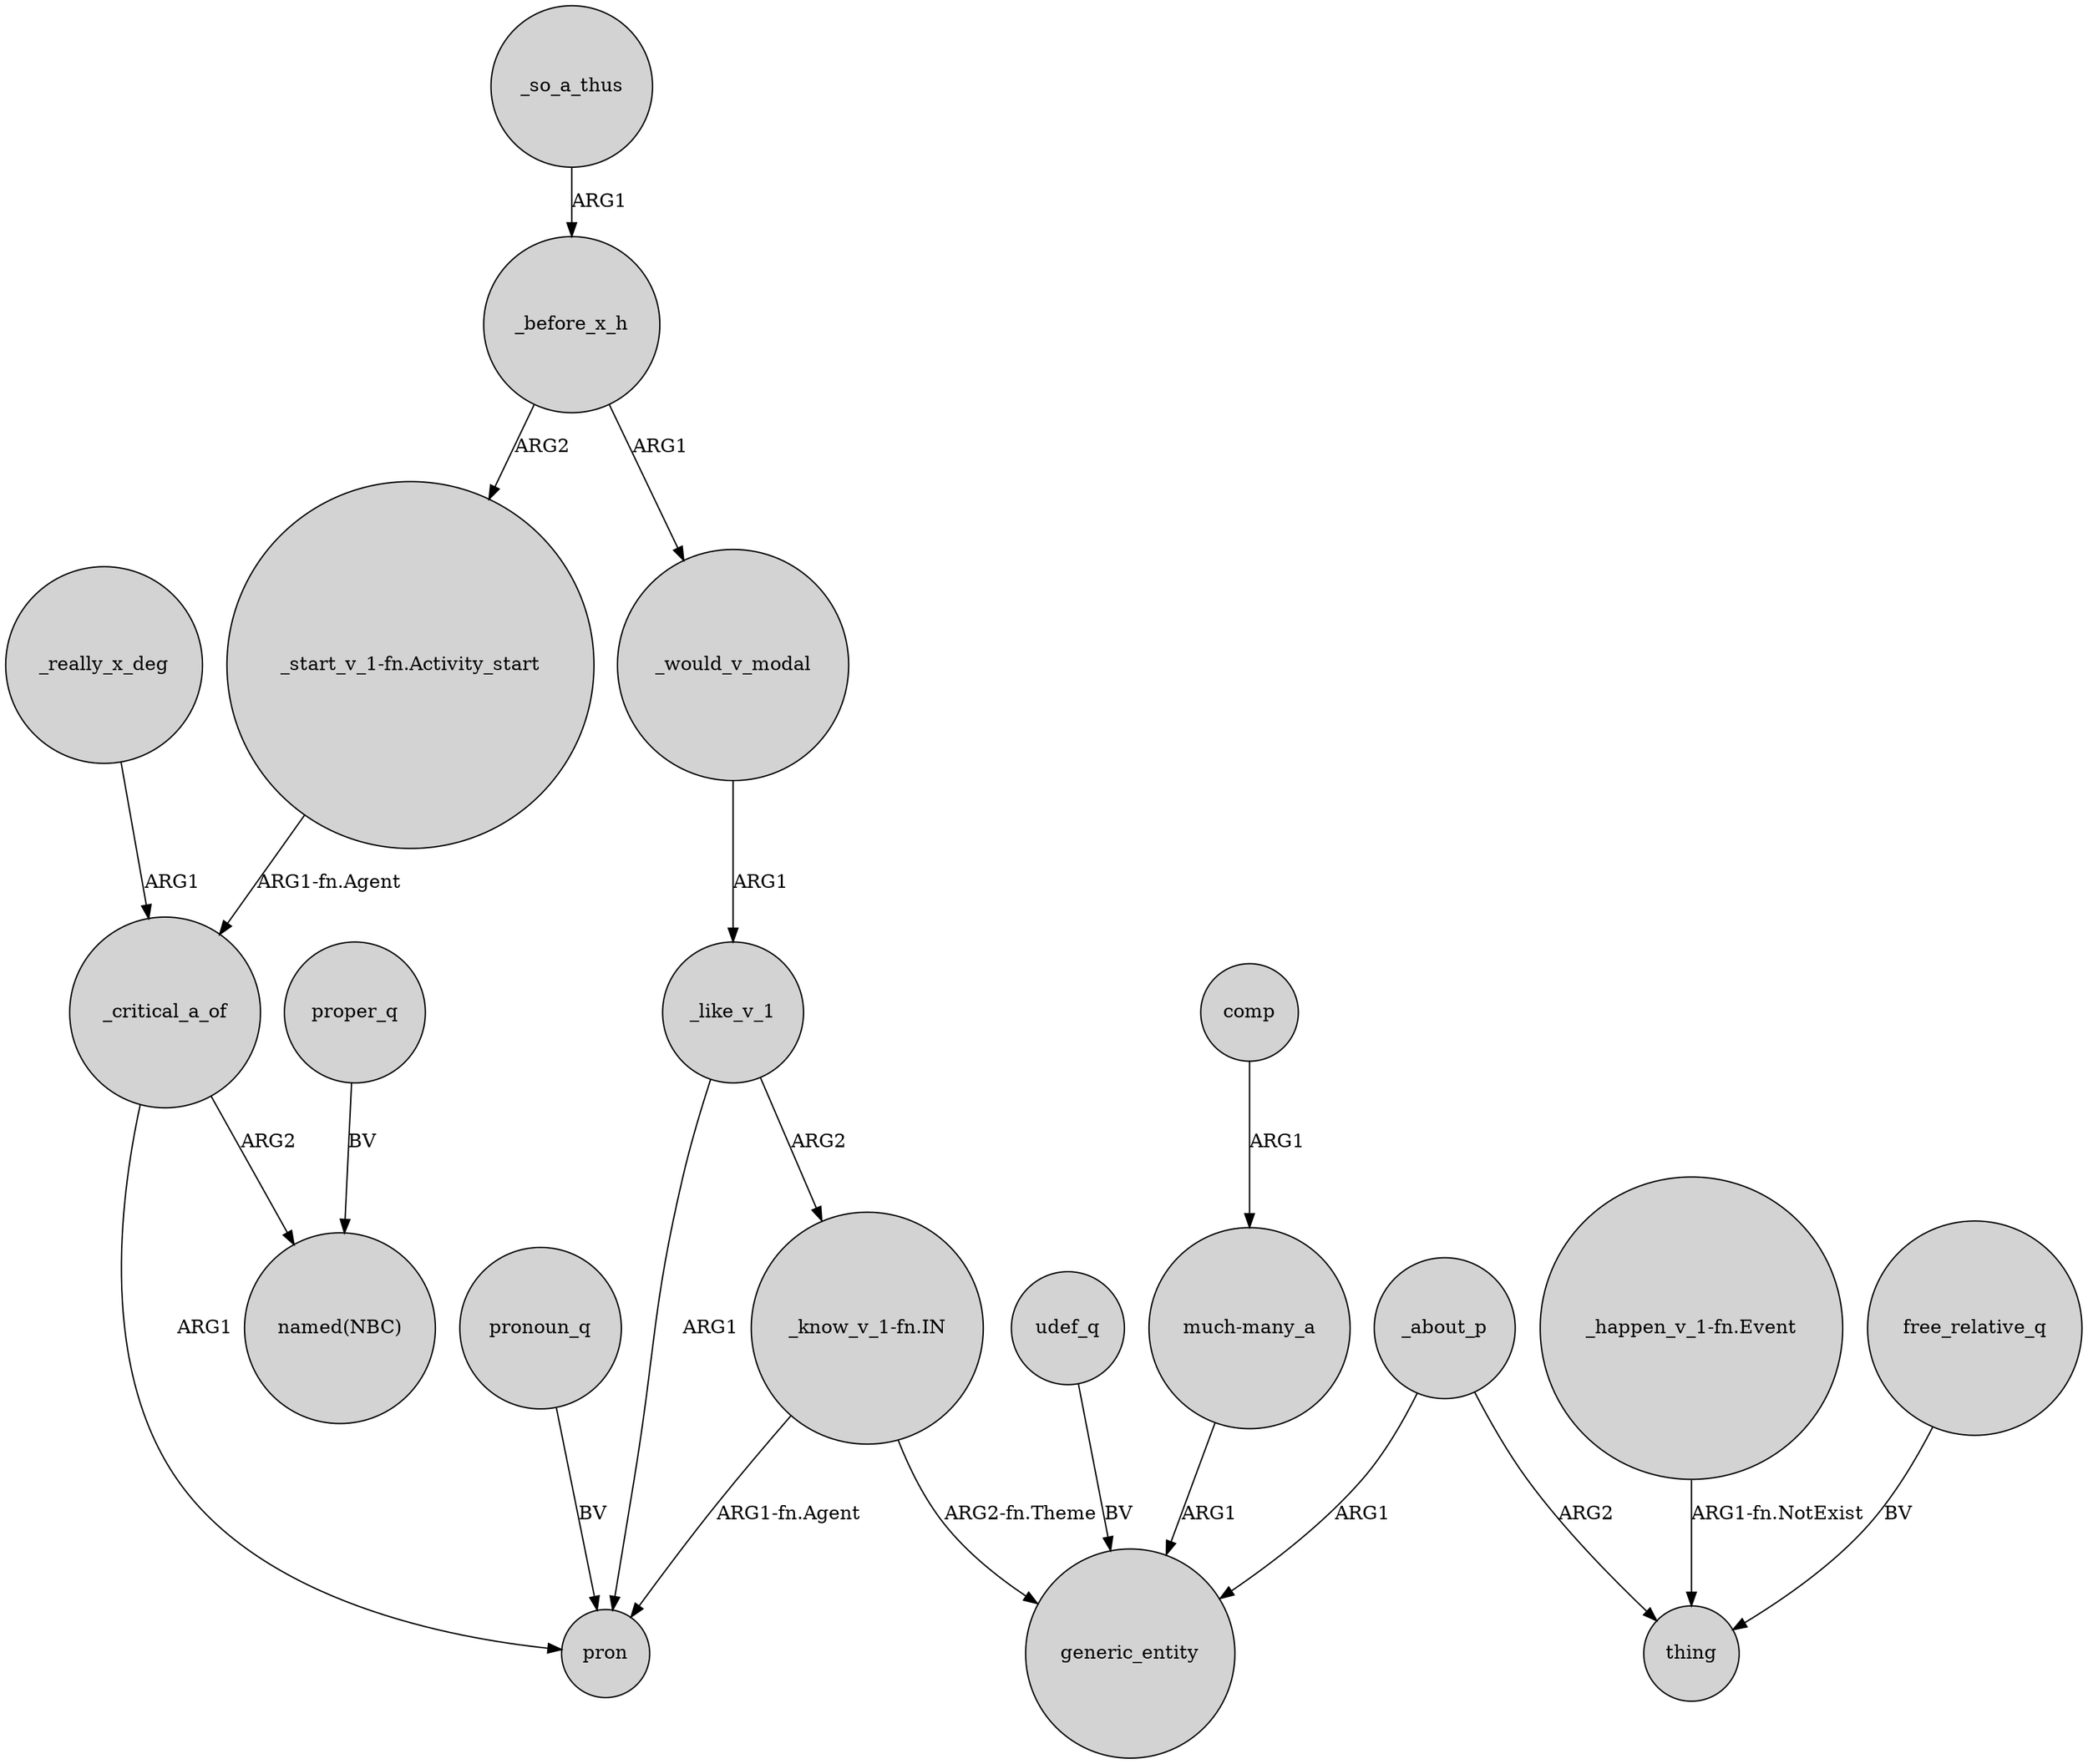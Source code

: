 digraph {
	node [shape=circle style=filled]
	"_start_v_1-fn.Activity_start" -> _critical_a_of [label="ARG1-fn.Agent"]
	_critical_a_of -> "named(NBC)" [label=ARG2]
	udef_q -> generic_entity [label=BV]
	_like_v_1 -> pron [label=ARG1]
	_critical_a_of -> pron [label=ARG1]
	proper_q -> "named(NBC)" [label=BV]
	"much-many_a" -> generic_entity [label=ARG1]
	"_know_v_1-fn.IN" -> generic_entity [label="ARG2-fn.Theme"]
	_before_x_h -> "_start_v_1-fn.Activity_start" [label=ARG2]
	_like_v_1 -> "_know_v_1-fn.IN" [label=ARG2]
	"_know_v_1-fn.IN" -> pron [label="ARG1-fn.Agent"]
	_before_x_h -> _would_v_modal [label=ARG1]
	_really_x_deg -> _critical_a_of [label=ARG1]
	_would_v_modal -> _like_v_1 [label=ARG1]
	_so_a_thus -> _before_x_h [label=ARG1]
	pronoun_q -> pron [label=BV]
	comp -> "much-many_a" [label=ARG1]
	_about_p -> thing [label=ARG2]
	free_relative_q -> thing [label=BV]
	"_happen_v_1-fn.Event" -> thing [label="ARG1-fn.NotExist"]
	_about_p -> generic_entity [label=ARG1]
}
